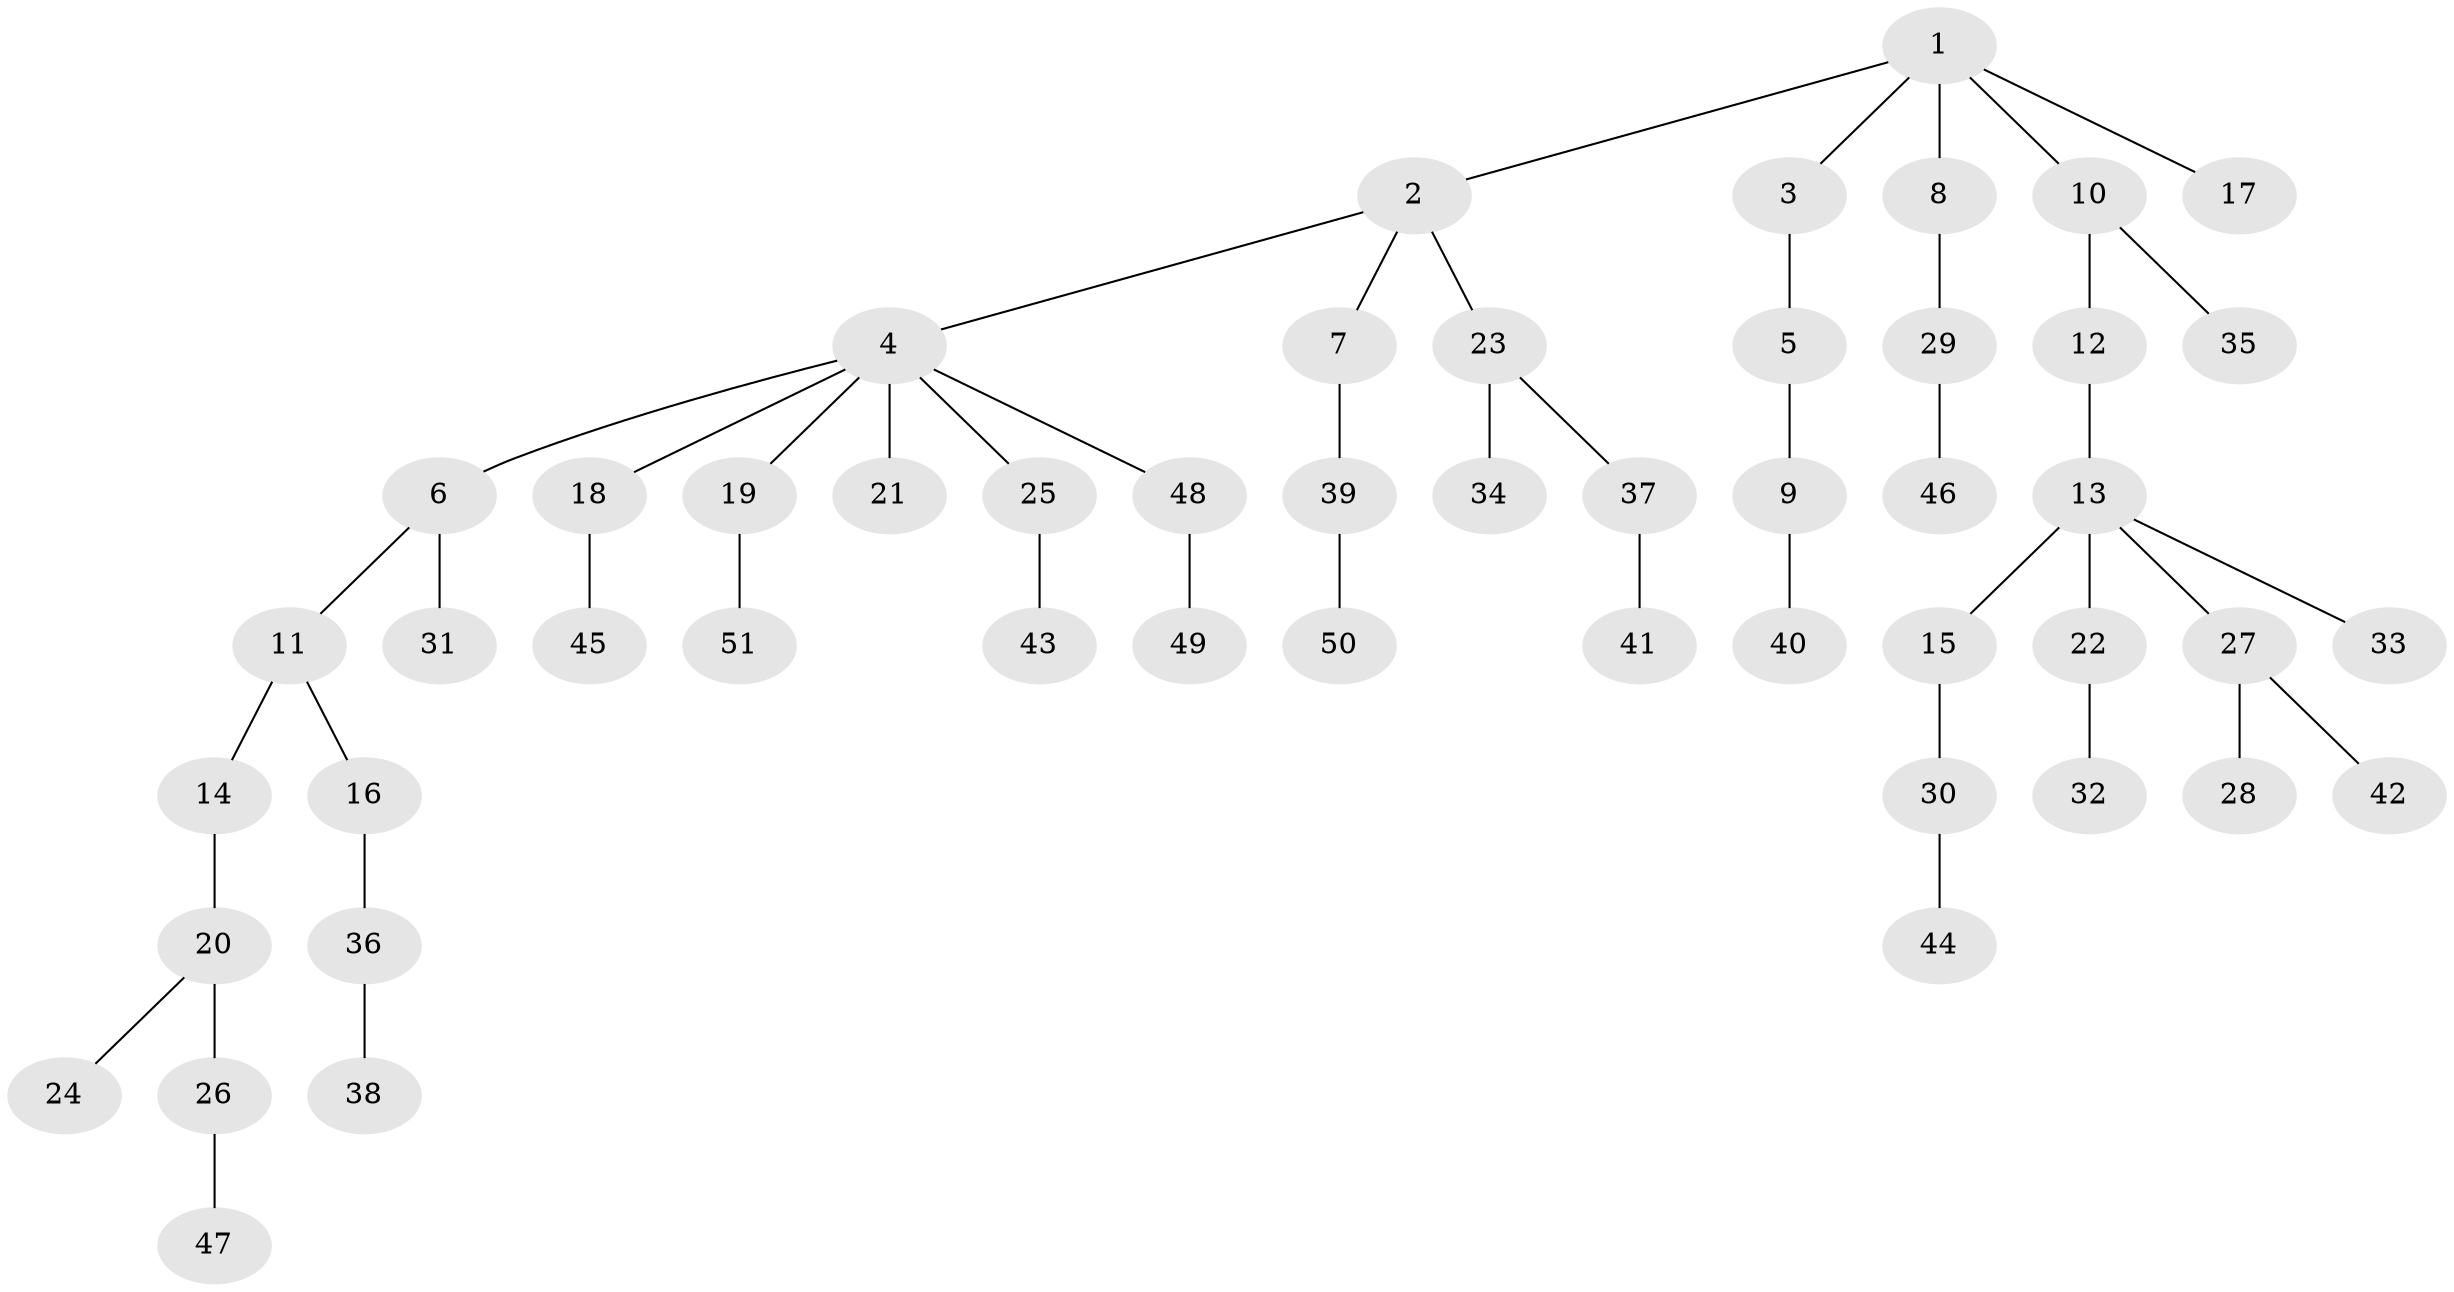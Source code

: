 // Generated by graph-tools (version 1.1) at 2025/26/03/09/25 03:26:25]
// undirected, 51 vertices, 50 edges
graph export_dot {
graph [start="1"]
  node [color=gray90,style=filled];
  1;
  2;
  3;
  4;
  5;
  6;
  7;
  8;
  9;
  10;
  11;
  12;
  13;
  14;
  15;
  16;
  17;
  18;
  19;
  20;
  21;
  22;
  23;
  24;
  25;
  26;
  27;
  28;
  29;
  30;
  31;
  32;
  33;
  34;
  35;
  36;
  37;
  38;
  39;
  40;
  41;
  42;
  43;
  44;
  45;
  46;
  47;
  48;
  49;
  50;
  51;
  1 -- 2;
  1 -- 3;
  1 -- 8;
  1 -- 10;
  1 -- 17;
  2 -- 4;
  2 -- 7;
  2 -- 23;
  3 -- 5;
  4 -- 6;
  4 -- 18;
  4 -- 19;
  4 -- 21;
  4 -- 25;
  4 -- 48;
  5 -- 9;
  6 -- 11;
  6 -- 31;
  7 -- 39;
  8 -- 29;
  9 -- 40;
  10 -- 12;
  10 -- 35;
  11 -- 14;
  11 -- 16;
  12 -- 13;
  13 -- 15;
  13 -- 22;
  13 -- 27;
  13 -- 33;
  14 -- 20;
  15 -- 30;
  16 -- 36;
  18 -- 45;
  19 -- 51;
  20 -- 24;
  20 -- 26;
  22 -- 32;
  23 -- 34;
  23 -- 37;
  25 -- 43;
  26 -- 47;
  27 -- 28;
  27 -- 42;
  29 -- 46;
  30 -- 44;
  36 -- 38;
  37 -- 41;
  39 -- 50;
  48 -- 49;
}
